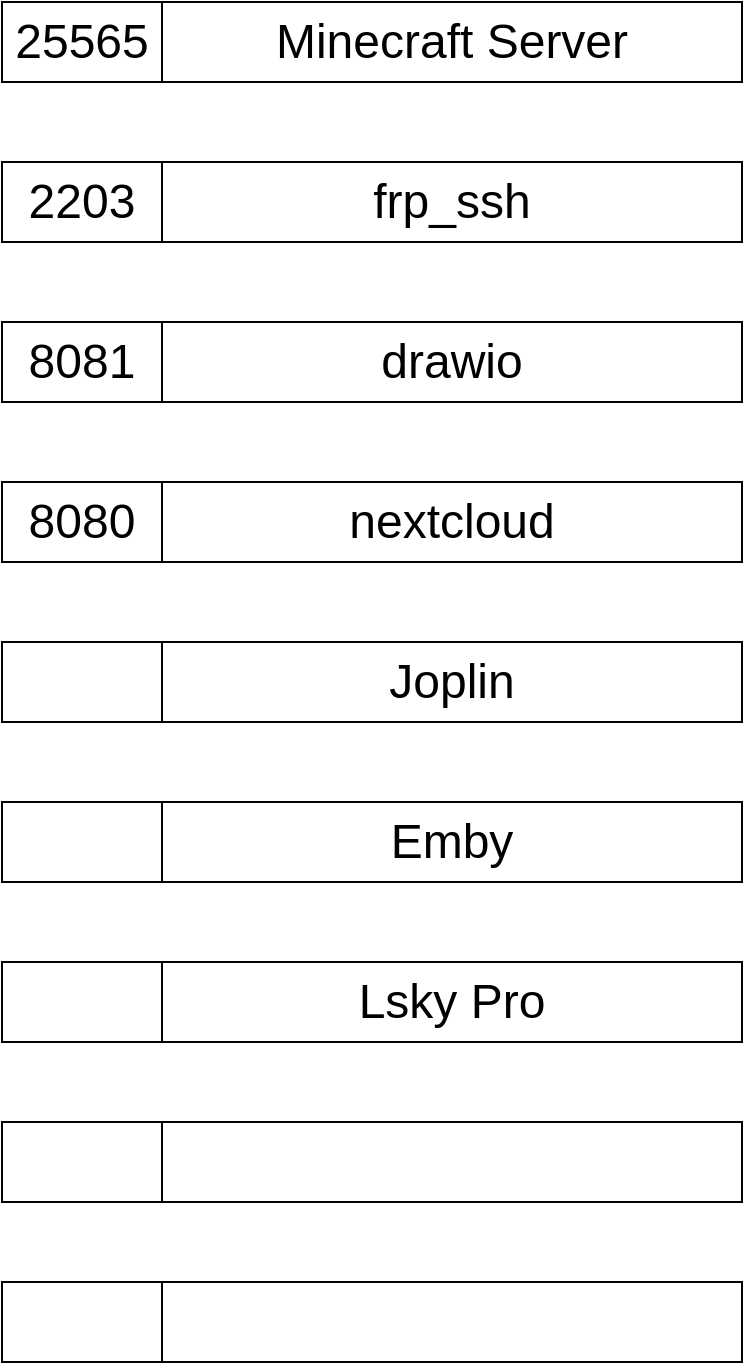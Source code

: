 <mxfile version="16.2.2" type="github">
  <diagram id="kpf0GCSd1FjbnYlvIcRo" name="第 1 页">
    <mxGraphModel dx="1483" dy="781" grid="1" gridSize="10" guides="1" tooltips="1" connect="1" arrows="1" fold="1" page="1" pageScale="1" pageWidth="1654" pageHeight="1169" math="0" shadow="0">
      <root>
        <mxCell id="0" />
        <mxCell id="1" parent="0" />
        <mxCell id="nS-9vAhoZRd438oHz8kV-29" value="" style="shape=table;startSize=0;container=1;collapsible=0;childLayout=tableLayout;fontSize=24;" vertex="1" parent="1">
          <mxGeometry x="1080" y="160" width="370" height="40" as="geometry" />
        </mxCell>
        <mxCell id="nS-9vAhoZRd438oHz8kV-30" value="" style="shape=tableRow;horizontal=0;startSize=0;swimlaneHead=0;swimlaneBody=0;top=0;left=0;bottom=0;right=0;collapsible=0;dropTarget=0;fillColor=none;points=[[0,0.5],[1,0.5]];portConstraint=eastwest;fontSize=24;" vertex="1" parent="nS-9vAhoZRd438oHz8kV-29">
          <mxGeometry width="370" height="40" as="geometry" />
        </mxCell>
        <mxCell id="nS-9vAhoZRd438oHz8kV-31" value="25565" style="shape=partialRectangle;html=1;whiteSpace=wrap;connectable=0;overflow=hidden;fillColor=none;top=0;left=0;bottom=0;right=0;pointerEvents=1;fontSize=24;" vertex="1" parent="nS-9vAhoZRd438oHz8kV-30">
          <mxGeometry width="80" height="40" as="geometry">
            <mxRectangle width="80" height="40" as="alternateBounds" />
          </mxGeometry>
        </mxCell>
        <mxCell id="nS-9vAhoZRd438oHz8kV-32" value="Minecraft Server" style="shape=partialRectangle;html=1;whiteSpace=wrap;connectable=0;overflow=hidden;fillColor=none;top=0;left=0;bottom=0;right=0;pointerEvents=1;fontSize=24;" vertex="1" parent="nS-9vAhoZRd438oHz8kV-30">
          <mxGeometry x="80" width="290" height="40" as="geometry">
            <mxRectangle width="290" height="40" as="alternateBounds" />
          </mxGeometry>
        </mxCell>
        <mxCell id="nS-9vAhoZRd438oHz8kV-33" value="" style="shape=table;startSize=0;container=1;collapsible=0;childLayout=tableLayout;fontSize=24;" vertex="1" parent="1">
          <mxGeometry x="1080" y="240" width="370" height="40" as="geometry" />
        </mxCell>
        <mxCell id="nS-9vAhoZRd438oHz8kV-34" value="" style="shape=tableRow;horizontal=0;startSize=0;swimlaneHead=0;swimlaneBody=0;top=0;left=0;bottom=0;right=0;collapsible=0;dropTarget=0;fillColor=none;points=[[0,0.5],[1,0.5]];portConstraint=eastwest;fontSize=24;" vertex="1" parent="nS-9vAhoZRd438oHz8kV-33">
          <mxGeometry width="370" height="40" as="geometry" />
        </mxCell>
        <mxCell id="nS-9vAhoZRd438oHz8kV-35" value="2203" style="shape=partialRectangle;html=1;whiteSpace=wrap;connectable=0;overflow=hidden;fillColor=none;top=0;left=0;bottom=0;right=0;pointerEvents=1;fontSize=24;" vertex="1" parent="nS-9vAhoZRd438oHz8kV-34">
          <mxGeometry width="80" height="40" as="geometry">
            <mxRectangle width="80" height="40" as="alternateBounds" />
          </mxGeometry>
        </mxCell>
        <mxCell id="nS-9vAhoZRd438oHz8kV-36" value="frp_ssh" style="shape=partialRectangle;html=1;whiteSpace=wrap;connectable=0;overflow=hidden;fillColor=none;top=0;left=0;bottom=0;right=0;pointerEvents=1;fontSize=24;" vertex="1" parent="nS-9vAhoZRd438oHz8kV-34">
          <mxGeometry x="80" width="290" height="40" as="geometry">
            <mxRectangle width="290" height="40" as="alternateBounds" />
          </mxGeometry>
        </mxCell>
        <mxCell id="nS-9vAhoZRd438oHz8kV-37" value="" style="shape=table;startSize=0;container=1;collapsible=0;childLayout=tableLayout;fontSize=24;" vertex="1" parent="1">
          <mxGeometry x="1080" y="320" width="370" height="40" as="geometry" />
        </mxCell>
        <mxCell id="nS-9vAhoZRd438oHz8kV-38" value="" style="shape=tableRow;horizontal=0;startSize=0;swimlaneHead=0;swimlaneBody=0;top=0;left=0;bottom=0;right=0;collapsible=0;dropTarget=0;fillColor=none;points=[[0,0.5],[1,0.5]];portConstraint=eastwest;fontSize=24;" vertex="1" parent="nS-9vAhoZRd438oHz8kV-37">
          <mxGeometry width="370" height="40" as="geometry" />
        </mxCell>
        <mxCell id="nS-9vAhoZRd438oHz8kV-39" value="8081" style="shape=partialRectangle;html=1;whiteSpace=wrap;connectable=0;overflow=hidden;fillColor=none;top=0;left=0;bottom=0;right=0;pointerEvents=1;fontSize=24;" vertex="1" parent="nS-9vAhoZRd438oHz8kV-38">
          <mxGeometry width="80" height="40" as="geometry">
            <mxRectangle width="80" height="40" as="alternateBounds" />
          </mxGeometry>
        </mxCell>
        <mxCell id="nS-9vAhoZRd438oHz8kV-40" value="drawio" style="shape=partialRectangle;html=1;whiteSpace=wrap;connectable=0;overflow=hidden;fillColor=none;top=0;left=0;bottom=0;right=0;pointerEvents=1;fontSize=24;" vertex="1" parent="nS-9vAhoZRd438oHz8kV-38">
          <mxGeometry x="80" width="290" height="40" as="geometry">
            <mxRectangle width="290" height="40" as="alternateBounds" />
          </mxGeometry>
        </mxCell>
        <mxCell id="nS-9vAhoZRd438oHz8kV-42" value="" style="shape=table;startSize=0;container=1;collapsible=0;childLayout=tableLayout;fontSize=24;" vertex="1" parent="1">
          <mxGeometry x="1080" y="400" width="370" height="40" as="geometry" />
        </mxCell>
        <mxCell id="nS-9vAhoZRd438oHz8kV-43" value="" style="shape=tableRow;horizontal=0;startSize=0;swimlaneHead=0;swimlaneBody=0;top=0;left=0;bottom=0;right=0;collapsible=0;dropTarget=0;fillColor=none;points=[[0,0.5],[1,0.5]];portConstraint=eastwest;fontSize=24;" vertex="1" parent="nS-9vAhoZRd438oHz8kV-42">
          <mxGeometry width="370" height="40" as="geometry" />
        </mxCell>
        <mxCell id="nS-9vAhoZRd438oHz8kV-44" value="8080" style="shape=partialRectangle;html=1;whiteSpace=wrap;connectable=0;overflow=hidden;fillColor=none;top=0;left=0;bottom=0;right=0;pointerEvents=1;fontSize=24;" vertex="1" parent="nS-9vAhoZRd438oHz8kV-43">
          <mxGeometry width="80" height="40" as="geometry">
            <mxRectangle width="80" height="40" as="alternateBounds" />
          </mxGeometry>
        </mxCell>
        <mxCell id="nS-9vAhoZRd438oHz8kV-45" value="nextcloud" style="shape=partialRectangle;html=1;whiteSpace=wrap;connectable=0;overflow=hidden;fillColor=none;top=0;left=0;bottom=0;right=0;pointerEvents=1;fontSize=24;" vertex="1" parent="nS-9vAhoZRd438oHz8kV-43">
          <mxGeometry x="80" width="290" height="40" as="geometry">
            <mxRectangle width="290" height="40" as="alternateBounds" />
          </mxGeometry>
        </mxCell>
        <mxCell id="nS-9vAhoZRd438oHz8kV-46" value="" style="shape=table;startSize=0;container=1;collapsible=0;childLayout=tableLayout;fontSize=24;" vertex="1" parent="1">
          <mxGeometry x="1080" y="480" width="370" height="40" as="geometry" />
        </mxCell>
        <mxCell id="nS-9vAhoZRd438oHz8kV-47" value="" style="shape=tableRow;horizontal=0;startSize=0;swimlaneHead=0;swimlaneBody=0;top=0;left=0;bottom=0;right=0;collapsible=0;dropTarget=0;fillColor=none;points=[[0,0.5],[1,0.5]];portConstraint=eastwest;fontSize=24;" vertex="1" parent="nS-9vAhoZRd438oHz8kV-46">
          <mxGeometry width="370" height="40" as="geometry" />
        </mxCell>
        <mxCell id="nS-9vAhoZRd438oHz8kV-48" value="" style="shape=partialRectangle;html=1;whiteSpace=wrap;connectable=0;overflow=hidden;fillColor=none;top=0;left=0;bottom=0;right=0;pointerEvents=1;fontSize=24;" vertex="1" parent="nS-9vAhoZRd438oHz8kV-47">
          <mxGeometry width="80" height="40" as="geometry">
            <mxRectangle width="80" height="40" as="alternateBounds" />
          </mxGeometry>
        </mxCell>
        <mxCell id="nS-9vAhoZRd438oHz8kV-49" value="Joplin" style="shape=partialRectangle;html=1;whiteSpace=wrap;connectable=0;overflow=hidden;fillColor=none;top=0;left=0;bottom=0;right=0;pointerEvents=1;fontSize=24;" vertex="1" parent="nS-9vAhoZRd438oHz8kV-47">
          <mxGeometry x="80" width="290" height="40" as="geometry">
            <mxRectangle width="290" height="40" as="alternateBounds" />
          </mxGeometry>
        </mxCell>
        <mxCell id="nS-9vAhoZRd438oHz8kV-50" value="" style="shape=table;startSize=0;container=1;collapsible=0;childLayout=tableLayout;fontSize=24;" vertex="1" parent="1">
          <mxGeometry x="1080" y="560" width="370" height="40" as="geometry" />
        </mxCell>
        <mxCell id="nS-9vAhoZRd438oHz8kV-51" value="" style="shape=tableRow;horizontal=0;startSize=0;swimlaneHead=0;swimlaneBody=0;top=0;left=0;bottom=0;right=0;collapsible=0;dropTarget=0;fillColor=none;points=[[0,0.5],[1,0.5]];portConstraint=eastwest;fontSize=24;" vertex="1" parent="nS-9vAhoZRd438oHz8kV-50">
          <mxGeometry width="370" height="40" as="geometry" />
        </mxCell>
        <mxCell id="nS-9vAhoZRd438oHz8kV-52" value="" style="shape=partialRectangle;html=1;whiteSpace=wrap;connectable=0;overflow=hidden;fillColor=none;top=0;left=0;bottom=0;right=0;pointerEvents=1;fontSize=24;" vertex="1" parent="nS-9vAhoZRd438oHz8kV-51">
          <mxGeometry width="80" height="40" as="geometry">
            <mxRectangle width="80" height="40" as="alternateBounds" />
          </mxGeometry>
        </mxCell>
        <mxCell id="nS-9vAhoZRd438oHz8kV-53" value="Emby" style="shape=partialRectangle;html=1;whiteSpace=wrap;connectable=0;overflow=hidden;fillColor=none;top=0;left=0;bottom=0;right=0;pointerEvents=1;fontSize=24;" vertex="1" parent="nS-9vAhoZRd438oHz8kV-51">
          <mxGeometry x="80" width="290" height="40" as="geometry">
            <mxRectangle width="290" height="40" as="alternateBounds" />
          </mxGeometry>
        </mxCell>
        <mxCell id="nS-9vAhoZRd438oHz8kV-54" value="" style="shape=table;startSize=0;container=1;collapsible=0;childLayout=tableLayout;fontSize=24;" vertex="1" parent="1">
          <mxGeometry x="1080" y="640" width="370" height="40" as="geometry" />
        </mxCell>
        <mxCell id="nS-9vAhoZRd438oHz8kV-55" value="" style="shape=tableRow;horizontal=0;startSize=0;swimlaneHead=0;swimlaneBody=0;top=0;left=0;bottom=0;right=0;collapsible=0;dropTarget=0;fillColor=none;points=[[0,0.5],[1,0.5]];portConstraint=eastwest;fontSize=24;" vertex="1" parent="nS-9vAhoZRd438oHz8kV-54">
          <mxGeometry width="370" height="40" as="geometry" />
        </mxCell>
        <mxCell id="nS-9vAhoZRd438oHz8kV-56" value="" style="shape=partialRectangle;html=1;whiteSpace=wrap;connectable=0;overflow=hidden;fillColor=none;top=0;left=0;bottom=0;right=0;pointerEvents=1;fontSize=24;" vertex="1" parent="nS-9vAhoZRd438oHz8kV-55">
          <mxGeometry width="80" height="40" as="geometry">
            <mxRectangle width="80" height="40" as="alternateBounds" />
          </mxGeometry>
        </mxCell>
        <mxCell id="nS-9vAhoZRd438oHz8kV-57" value="Lsky Pro" style="shape=partialRectangle;html=1;whiteSpace=wrap;connectable=0;overflow=hidden;fillColor=none;top=0;left=0;bottom=0;right=0;pointerEvents=1;fontSize=24;" vertex="1" parent="nS-9vAhoZRd438oHz8kV-55">
          <mxGeometry x="80" width="290" height="40" as="geometry">
            <mxRectangle width="290" height="40" as="alternateBounds" />
          </mxGeometry>
        </mxCell>
        <mxCell id="nS-9vAhoZRd438oHz8kV-58" value="" style="shape=table;startSize=0;container=1;collapsible=0;childLayout=tableLayout;fontSize=24;" vertex="1" parent="1">
          <mxGeometry x="1080" y="720" width="370" height="40" as="geometry" />
        </mxCell>
        <mxCell id="nS-9vAhoZRd438oHz8kV-59" value="" style="shape=tableRow;horizontal=0;startSize=0;swimlaneHead=0;swimlaneBody=0;top=0;left=0;bottom=0;right=0;collapsible=0;dropTarget=0;fillColor=none;points=[[0,0.5],[1,0.5]];portConstraint=eastwest;fontSize=24;" vertex="1" parent="nS-9vAhoZRd438oHz8kV-58">
          <mxGeometry width="370" height="40" as="geometry" />
        </mxCell>
        <mxCell id="nS-9vAhoZRd438oHz8kV-60" value="" style="shape=partialRectangle;html=1;whiteSpace=wrap;connectable=0;overflow=hidden;fillColor=none;top=0;left=0;bottom=0;right=0;pointerEvents=1;fontSize=24;" vertex="1" parent="nS-9vAhoZRd438oHz8kV-59">
          <mxGeometry width="80" height="40" as="geometry">
            <mxRectangle width="80" height="40" as="alternateBounds" />
          </mxGeometry>
        </mxCell>
        <mxCell id="nS-9vAhoZRd438oHz8kV-61" value="" style="shape=partialRectangle;html=1;whiteSpace=wrap;connectable=0;overflow=hidden;fillColor=none;top=0;left=0;bottom=0;right=0;pointerEvents=1;fontSize=24;" vertex="1" parent="nS-9vAhoZRd438oHz8kV-59">
          <mxGeometry x="80" width="290" height="40" as="geometry">
            <mxRectangle width="290" height="40" as="alternateBounds" />
          </mxGeometry>
        </mxCell>
        <mxCell id="nS-9vAhoZRd438oHz8kV-62" value="" style="shape=table;startSize=0;container=1;collapsible=0;childLayout=tableLayout;fontSize=24;" vertex="1" parent="1">
          <mxGeometry x="1080" y="800" width="370" height="40" as="geometry" />
        </mxCell>
        <mxCell id="nS-9vAhoZRd438oHz8kV-63" value="" style="shape=tableRow;horizontal=0;startSize=0;swimlaneHead=0;swimlaneBody=0;top=0;left=0;bottom=0;right=0;collapsible=0;dropTarget=0;fillColor=none;points=[[0,0.5],[1,0.5]];portConstraint=eastwest;fontSize=24;" vertex="1" parent="nS-9vAhoZRd438oHz8kV-62">
          <mxGeometry width="370" height="40" as="geometry" />
        </mxCell>
        <mxCell id="nS-9vAhoZRd438oHz8kV-64" value="" style="shape=partialRectangle;html=1;whiteSpace=wrap;connectable=0;overflow=hidden;fillColor=none;top=0;left=0;bottom=0;right=0;pointerEvents=1;fontSize=24;" vertex="1" parent="nS-9vAhoZRd438oHz8kV-63">
          <mxGeometry width="80" height="40" as="geometry">
            <mxRectangle width="80" height="40" as="alternateBounds" />
          </mxGeometry>
        </mxCell>
        <mxCell id="nS-9vAhoZRd438oHz8kV-65" value="" style="shape=partialRectangle;html=1;whiteSpace=wrap;connectable=0;overflow=hidden;fillColor=none;top=0;left=0;bottom=0;right=0;pointerEvents=1;fontSize=24;" vertex="1" parent="nS-9vAhoZRd438oHz8kV-63">
          <mxGeometry x="80" width="290" height="40" as="geometry">
            <mxRectangle width="290" height="40" as="alternateBounds" />
          </mxGeometry>
        </mxCell>
      </root>
    </mxGraphModel>
  </diagram>
</mxfile>
